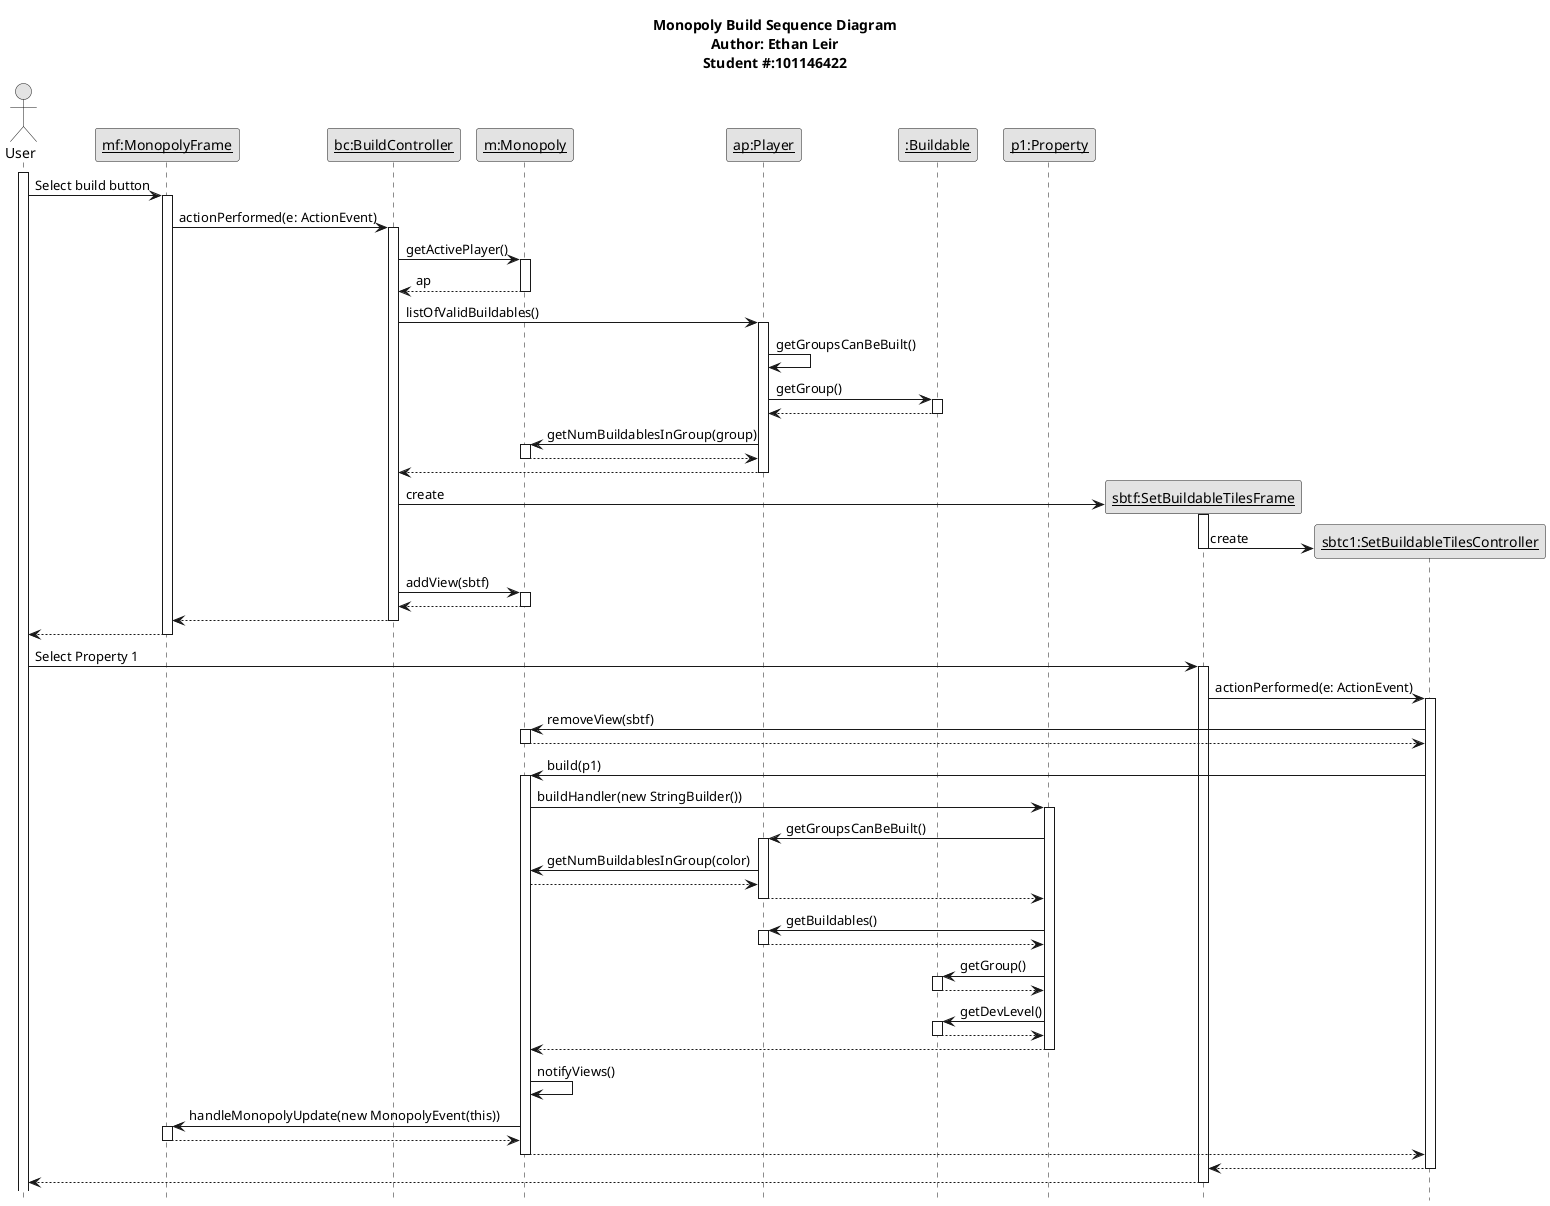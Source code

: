 @startuml Monopoly Build Sequence Diagram

title Monopoly Build Sequence Diagram\nAuthor: Ethan Leir\nStudent #:101146422

hide footbox
skinparam monochrome true

actor User as User
participant "<u>mf:MonopolyFrame" as mf
participant "<u>bc:BuildController" as bc
participant "<u>m:Monopoly" as m
participant "<u>ap:Player" as ap
participant "<u>:Buildable" as b
participant "<u>p1:Property" as p1
participant "<u>sbtf:SetBuildableTilesFrame" as sbtf
participant "<u>sbtc1:SetBuildableTilesController" as sbtc

activate User
User -> mf: Select build button
activate mf

mf -> bc: actionPerformed(e: ActionEvent)
activate bc

bc -> m: getActivePlayer()
activate m
m --> bc: ap
deactivate m
bc -> ap: listOfValidBuildables()
activate ap
ap -> ap: getGroupsCanBeBuilt()
ap -> b: getGroup()
activate b
b --> ap
deactivate b
ap -> m: getNumBuildablesInGroup(group)
activate m
m --> ap
deactivate m
ap --> bc
deactivate ap
bc -> sbtf ** : create
activate sbtf
sbtf -> sbtc ** : create
deactivate sbtf

bc -> m : addView(sbtf)
activate m
m --> bc
deactivate m

bc --> mf
deactivate bc
mf --> User
deactivate mf

User -> sbtf: Select Property 1
activate sbtf
sbtf -> sbtc: actionPerformed(e: ActionEvent)
activate sbtc

sbtc -> m: removeView(sbtf)
activate m
m --> sbtc
deactivate m
sbtc -> m: build(p1)
activate m
m -> p1: buildHandler(new StringBuilder())
activate p1

p1 -> ap: getGroupsCanBeBuilt()
activate ap
ap -> m: getNumBuildablesInGroup(color)
m --> ap
ap --> p1
deactivate ap
p1 -> ap: getBuildables()
activate ap
ap --> p1
deactivate ap
p1 -> b: getGroup()
activate b
b --> p1
deactivate b
p1 -> b: getDevLevel()
activate b
b --> p1
deactivate b

p1 --> m
deactivate p1
m -> m: notifyViews()
m -> mf: handleMonopolyUpdate(new MonopolyEvent(this))
activate mf
mf --> m
deactivate mf
m --> sbtc
deactivate m

sbtc --> sbtf
deactivate sbtc

sbtf --> User
deactivate sbtf

@enduml